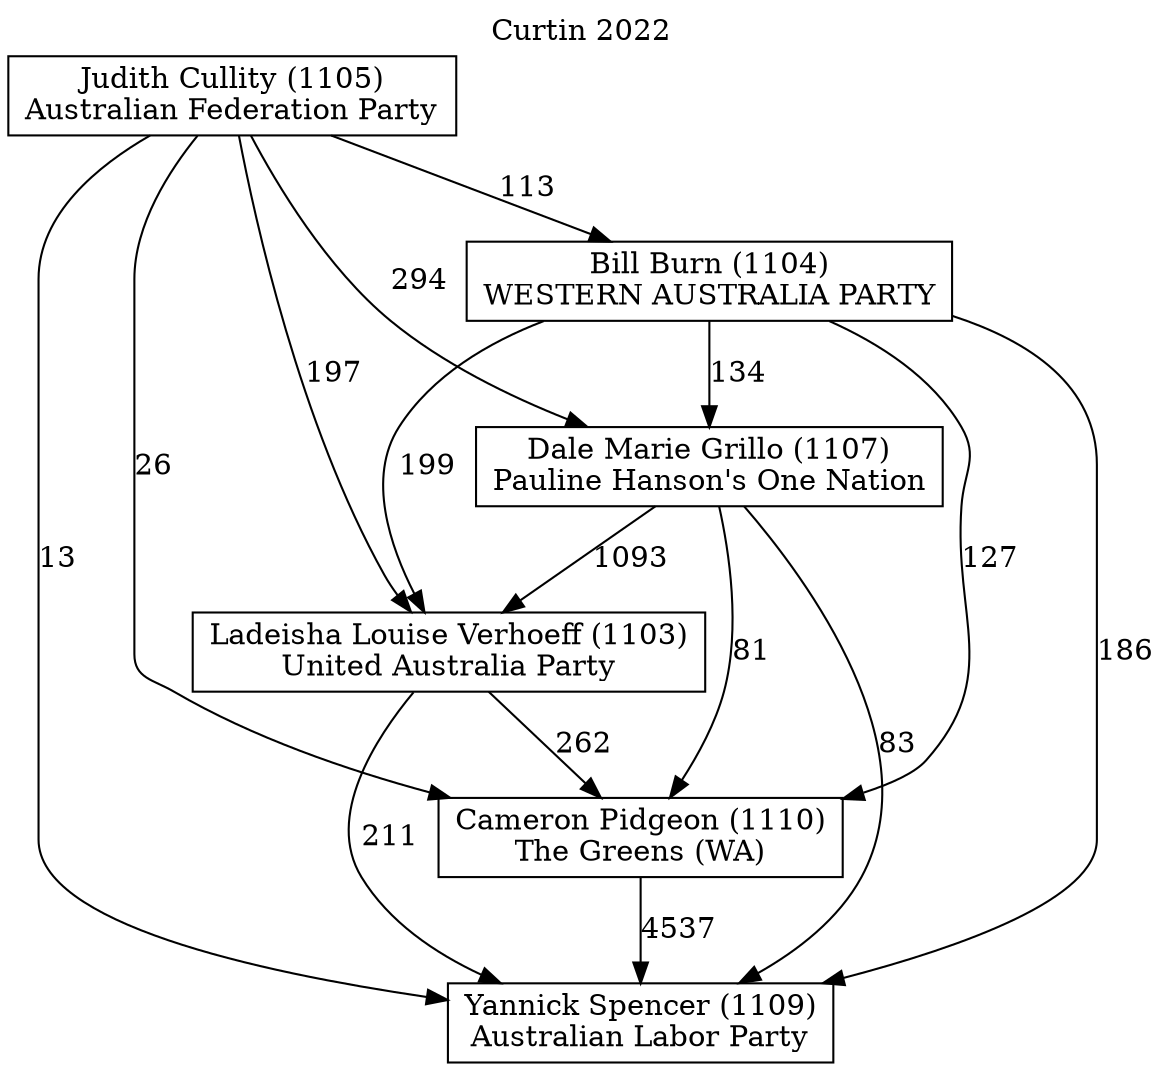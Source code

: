 // House preference flow
digraph "Yannick Spencer (1109)_Curtin_2022" {
	graph [label="Curtin 2022" labelloc=t mclimit=10]
	node [shape=box]
	"Bill Burn (1104)" [label="Bill Burn (1104)
WESTERN AUSTRALIA PARTY"]
	"Judith Cullity (1105)" [label="Judith Cullity (1105)
Australian Federation Party"]
	"Yannick Spencer (1109)" [label="Yannick Spencer (1109)
Australian Labor Party"]
	"Cameron Pidgeon (1110)" [label="Cameron Pidgeon (1110)
The Greens (WA)"]
	"Ladeisha Louise Verhoeff (1103)" [label="Ladeisha Louise Verhoeff (1103)
United Australia Party"]
	"Dale Marie Grillo (1107)" [label="Dale Marie Grillo (1107)
Pauline Hanson's One Nation"]
	"Judith Cullity (1105)" -> "Dale Marie Grillo (1107)" [label=294]
	"Judith Cullity (1105)" -> "Bill Burn (1104)" [label=113]
	"Bill Burn (1104)" -> "Yannick Spencer (1109)" [label=186]
	"Cameron Pidgeon (1110)" -> "Yannick Spencer (1109)" [label=4537]
	"Dale Marie Grillo (1107)" -> "Ladeisha Louise Verhoeff (1103)" [label=1093]
	"Dale Marie Grillo (1107)" -> "Yannick Spencer (1109)" [label=83]
	"Judith Cullity (1105)" -> "Yannick Spencer (1109)" [label=13]
	"Dale Marie Grillo (1107)" -> "Cameron Pidgeon (1110)" [label=81]
	"Bill Burn (1104)" -> "Cameron Pidgeon (1110)" [label=127]
	"Bill Burn (1104)" -> "Ladeisha Louise Verhoeff (1103)" [label=199]
	"Ladeisha Louise Verhoeff (1103)" -> "Yannick Spencer (1109)" [label=211]
	"Judith Cullity (1105)" -> "Cameron Pidgeon (1110)" [label=26]
	"Judith Cullity (1105)" -> "Ladeisha Louise Verhoeff (1103)" [label=197]
	"Bill Burn (1104)" -> "Dale Marie Grillo (1107)" [label=134]
	"Ladeisha Louise Verhoeff (1103)" -> "Cameron Pidgeon (1110)" [label=262]
}
